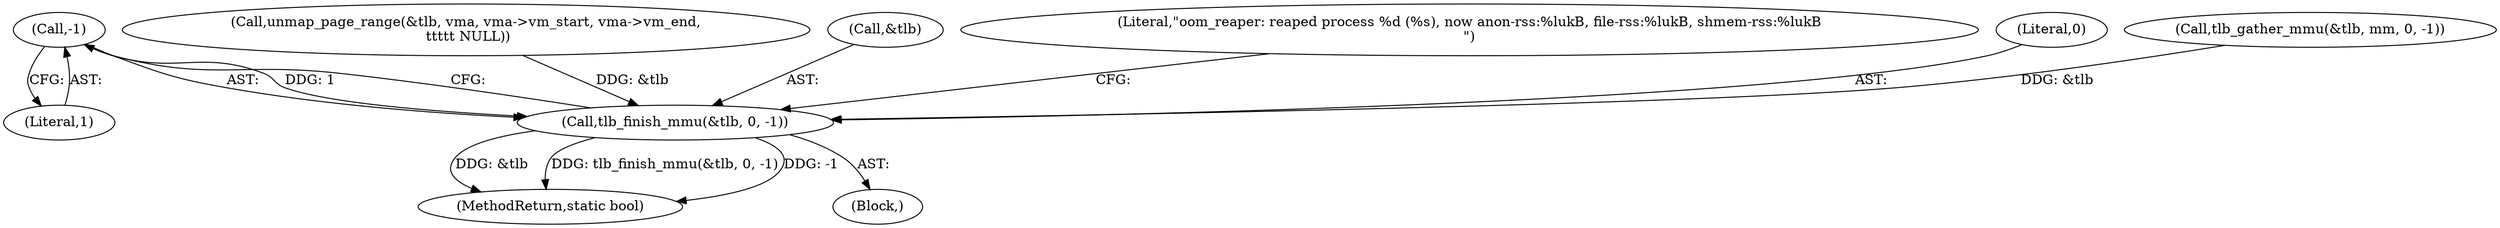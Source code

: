 digraph "1_linux_687cb0884a714ff484d038e9190edc874edcf146@del" {
"1000224" [label="(Call,-1)"];
"1000220" [label="(Call,tlb_finish_mmu(&tlb, 0, -1))"];
"1000209" [label="(Call,unmap_page_range(&tlb, vma, vma->vm_start, vma->vm_end,\n \t\t\t\t\t NULL))"];
"1000221" [label="(Call,&tlb)"];
"1000227" [label="(Literal,\"oom_reaper: reaped process %d (%s), now anon-rss:%lukB, file-rss:%lukB, shmem-rss:%lukB\n\")"];
"1000260" [label="(MethodReturn,static bool)"];
"1000225" [label="(Literal,1)"];
"1000223" [label="(Literal,0)"];
"1000174" [label="(Call,tlb_gather_mmu(&tlb, mm, 0, -1))"];
"1000224" [label="(Call,-1)"];
"1000108" [label="(Block,)"];
"1000220" [label="(Call,tlb_finish_mmu(&tlb, 0, -1))"];
"1000224" -> "1000220"  [label="AST: "];
"1000224" -> "1000225"  [label="CFG: "];
"1000225" -> "1000224"  [label="AST: "];
"1000220" -> "1000224"  [label="CFG: "];
"1000224" -> "1000220"  [label="DDG: 1"];
"1000220" -> "1000108"  [label="AST: "];
"1000221" -> "1000220"  [label="AST: "];
"1000223" -> "1000220"  [label="AST: "];
"1000227" -> "1000220"  [label="CFG: "];
"1000220" -> "1000260"  [label="DDG: &tlb"];
"1000220" -> "1000260"  [label="DDG: tlb_finish_mmu(&tlb, 0, -1)"];
"1000220" -> "1000260"  [label="DDG: -1"];
"1000209" -> "1000220"  [label="DDG: &tlb"];
"1000174" -> "1000220"  [label="DDG: &tlb"];
}
